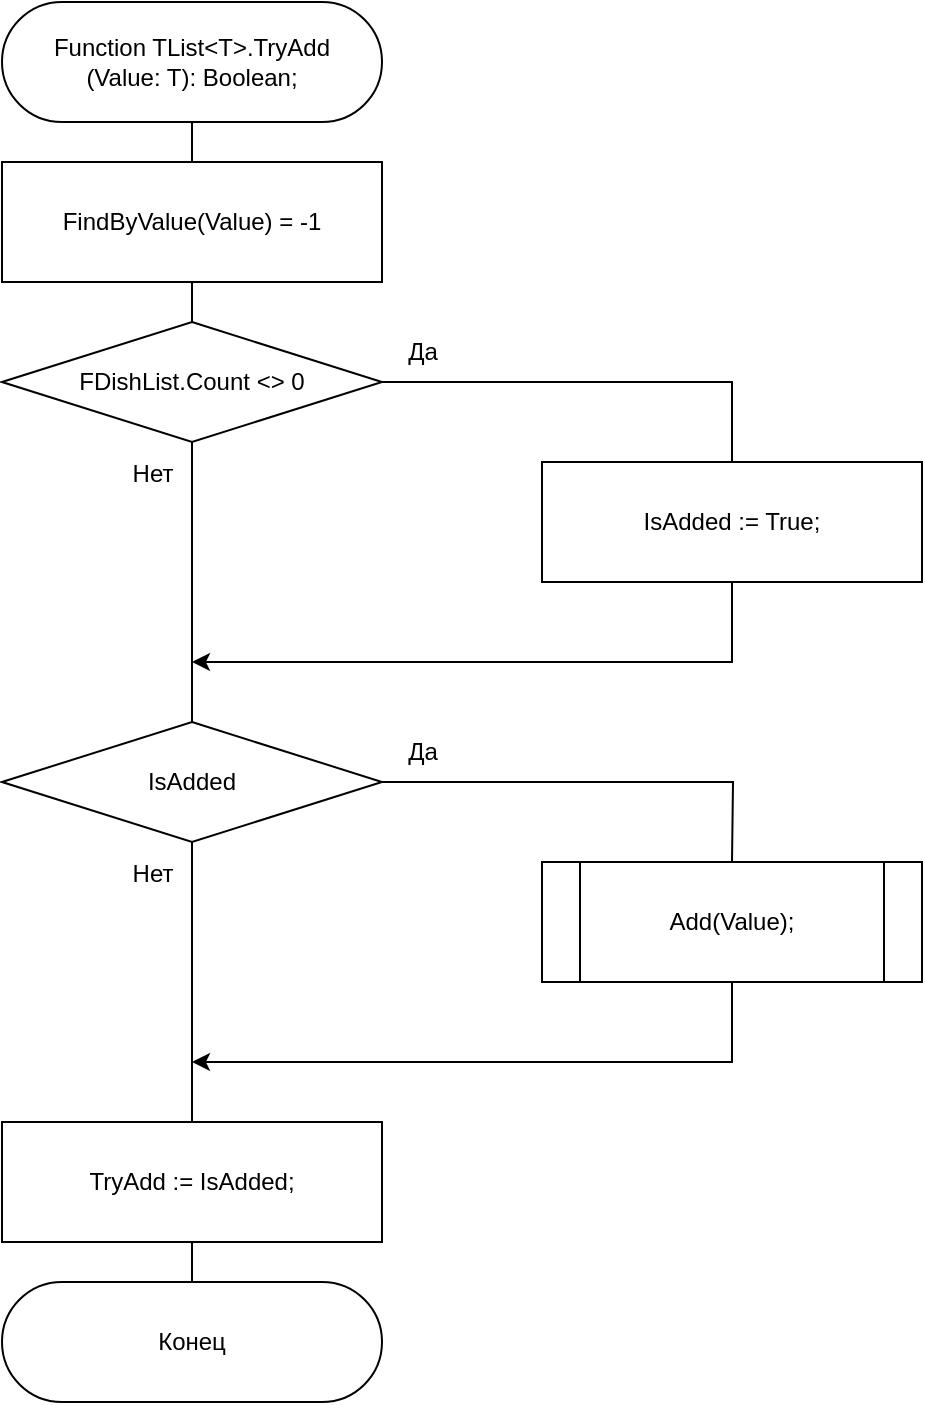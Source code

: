 <mxfile version="24.3.0" type="device" pages="6">
  <diagram name="Page-1" id="LfdKPhwjH7Rl_TXYD-XK">
    <mxGraphModel dx="2074" dy="1124" grid="1" gridSize="10" guides="1" tooltips="1" connect="1" arrows="1" fold="1" page="1" pageScale="1" pageWidth="827" pageHeight="1169" math="0" shadow="0">
      <root>
        <mxCell id="0" />
        <mxCell id="1" parent="0" />
        <mxCell id="74WEUqUYgrgdknLViTy3-2" style="edgeStyle=orthogonalEdgeStyle;rounded=0;orthogonalLoop=1;jettySize=auto;html=1;entryX=0.5;entryY=0;entryDx=0;entryDy=0;endArrow=none;endFill=0;" edge="1" parent="1" source="74WEUqUYgrgdknLViTy3-3" target="74WEUqUYgrgdknLViTy3-17">
          <mxGeometry relative="1" as="geometry" />
        </mxCell>
        <mxCell id="74WEUqUYgrgdknLViTy3-3" value="Function TList&amp;lt;T&amp;gt;.TryAdd&lt;div&gt;(Value: T): Boolean;&lt;/div&gt;" style="rounded=1;whiteSpace=wrap;html=1;arcSize=50;" vertex="1" parent="1">
          <mxGeometry x="40" y="40" width="190" height="60" as="geometry" />
        </mxCell>
        <mxCell id="74WEUqUYgrgdknLViTy3-4" value="FindByValue(Value) = -1" style="rounded=0;whiteSpace=wrap;html=1;" vertex="1" parent="1">
          <mxGeometry x="40" y="120" width="190" height="60" as="geometry" />
        </mxCell>
        <mxCell id="74WEUqUYgrgdknLViTy3-5" value="IsAdded := True;" style="rounded=0;whiteSpace=wrap;html=1;" vertex="1" parent="1">
          <mxGeometry x="310" y="270" width="190" height="60" as="geometry" />
        </mxCell>
        <mxCell id="74WEUqUYgrgdknLViTy3-6" style="edgeStyle=orthogonalEdgeStyle;rounded=0;orthogonalLoop=1;jettySize=auto;html=1;entryX=0.5;entryY=0;entryDx=0;entryDy=0;endArrow=none;endFill=0;" edge="1" parent="1" source="74WEUqUYgrgdknLViTy3-7" target="74WEUqUYgrgdknLViTy3-5">
          <mxGeometry relative="1" as="geometry" />
        </mxCell>
        <mxCell id="74WEUqUYgrgdknLViTy3-7" value="FDishList.Count &amp;lt;&amp;gt; 0" style="rhombus;whiteSpace=wrap;html=1;" vertex="1" parent="1">
          <mxGeometry x="40" y="200" width="190" height="60" as="geometry" />
        </mxCell>
        <mxCell id="74WEUqUYgrgdknLViTy3-8" value="" style="endArrow=classic;html=1;rounded=0;exitX=0.5;exitY=1;exitDx=0;exitDy=0;" edge="1" parent="1" source="74WEUqUYgrgdknLViTy3-5">
          <mxGeometry width="50" height="50" relative="1" as="geometry">
            <mxPoint x="180" y="500" as="sourcePoint" />
            <mxPoint x="135" y="370" as="targetPoint" />
            <Array as="points">
              <mxPoint x="405" y="370" />
            </Array>
          </mxGeometry>
        </mxCell>
        <mxCell id="74WEUqUYgrgdknLViTy3-9" value="Да" style="text;html=1;align=center;verticalAlign=middle;resizable=0;points=[];autosize=1;strokeColor=none;fillColor=none;" vertex="1" parent="1">
          <mxGeometry x="230" y="200" width="40" height="30" as="geometry" />
        </mxCell>
        <mxCell id="74WEUqUYgrgdknLViTy3-10" value="Нет" style="text;html=1;align=center;verticalAlign=middle;resizable=0;points=[];autosize=1;strokeColor=none;fillColor=none;" vertex="1" parent="1">
          <mxGeometry x="95" y="261" width="40" height="30" as="geometry" />
        </mxCell>
        <mxCell id="74WEUqUYgrgdknLViTy3-11" style="edgeStyle=orthogonalEdgeStyle;rounded=0;orthogonalLoop=1;jettySize=auto;html=1;entryX=0.5;entryY=0;entryDx=0;entryDy=0;endArrow=none;endFill=0;" edge="1" parent="1" source="74WEUqUYgrgdknLViTy3-12">
          <mxGeometry relative="1" as="geometry">
            <mxPoint x="405" y="470" as="targetPoint" />
          </mxGeometry>
        </mxCell>
        <mxCell id="74WEUqUYgrgdknLViTy3-12" value="IsAdded" style="rhombus;whiteSpace=wrap;html=1;" vertex="1" parent="1">
          <mxGeometry x="40" y="400" width="190" height="60" as="geometry" />
        </mxCell>
        <mxCell id="74WEUqUYgrgdknLViTy3-13" value="" style="endArrow=classic;html=1;rounded=0;exitX=0.5;exitY=1;exitDx=0;exitDy=0;" edge="1" parent="1">
          <mxGeometry width="50" height="50" relative="1" as="geometry">
            <mxPoint x="405" y="530" as="sourcePoint" />
            <mxPoint x="135" y="570" as="targetPoint" />
            <Array as="points">
              <mxPoint x="405" y="570" />
            </Array>
          </mxGeometry>
        </mxCell>
        <mxCell id="74WEUqUYgrgdknLViTy3-14" value="Да" style="text;html=1;align=center;verticalAlign=middle;resizable=0;points=[];autosize=1;strokeColor=none;fillColor=none;" vertex="1" parent="1">
          <mxGeometry x="230" y="400" width="40" height="30" as="geometry" />
        </mxCell>
        <mxCell id="74WEUqUYgrgdknLViTy3-15" value="Нет" style="text;html=1;align=center;verticalAlign=middle;resizable=0;points=[];autosize=1;strokeColor=none;fillColor=none;" vertex="1" parent="1">
          <mxGeometry x="95" y="461" width="40" height="30" as="geometry" />
        </mxCell>
        <mxCell id="74WEUqUYgrgdknLViTy3-16" value="TryAdd := IsAdded;" style="rounded=0;whiteSpace=wrap;html=1;" vertex="1" parent="1">
          <mxGeometry x="40" y="600" width="190" height="60" as="geometry" />
        </mxCell>
        <mxCell id="74WEUqUYgrgdknLViTy3-17" value="Конец" style="rounded=1;whiteSpace=wrap;html=1;arcSize=50;" vertex="1" parent="1">
          <mxGeometry x="40" y="680" width="190" height="60" as="geometry" />
        </mxCell>
        <mxCell id="74WEUqUYgrgdknLViTy3-18" value="Add(Value);" style="shape=process;whiteSpace=wrap;html=1;backgroundOutline=1;" vertex="1" parent="1">
          <mxGeometry x="310" y="470" width="190" height="60" as="geometry" />
        </mxCell>
      </root>
    </mxGraphModel>
  </diagram>
  <diagram id="AzRO8t9XOSa8Eu0pgY_R" name="Page-2">
    <mxGraphModel dx="2074" dy="1124" grid="1" gridSize="10" guides="1" tooltips="1" connect="1" arrows="1" fold="1" page="1" pageScale="1" pageWidth="827" pageHeight="1169" math="0" shadow="0">
      <root>
        <mxCell id="0" />
        <mxCell id="1" parent="0" />
        <mxCell id="1rFoShZtp3CvH_lt2xu7-1" style="edgeStyle=orthogonalEdgeStyle;rounded=0;orthogonalLoop=1;jettySize=auto;html=1;entryX=0.5;entryY=0;entryDx=0;entryDy=0;endArrow=none;endFill=0;" edge="1" parent="1" source="1rFoShZtp3CvH_lt2xu7-2" target="1rFoShZtp3CvH_lt2xu7-9">
          <mxGeometry relative="1" as="geometry" />
        </mxCell>
        <mxCell id="1rFoShZtp3CvH_lt2xu7-2" value="&lt;div&gt;Function TList&amp;lt;T&amp;gt;.ToArray: TArray&amp;lt;T&amp;gt;;&lt;br&gt;&lt;/div&gt;" style="rounded=1;whiteSpace=wrap;html=1;arcSize=50;" vertex="1" parent="1">
          <mxGeometry x="170" y="40" width="190" height="60" as="geometry" />
        </mxCell>
        <mxCell id="1rFoShZtp3CvH_lt2xu7-3" value="&lt;div&gt;SetLength(ArrayOfItems, FCount);&lt;/div&gt;&lt;div&gt;Cur := FHead;&lt;/div&gt;&lt;div&gt;I := 0;&lt;/div&gt;" style="rounded=0;whiteSpace=wrap;html=1;" vertex="1" parent="1">
          <mxGeometry x="170" y="120" width="190" height="60" as="geometry" />
        </mxCell>
        <mxCell id="1rFoShZtp3CvH_lt2xu7-4" value="&lt;div&gt;A1&lt;/div&gt;&lt;div&gt;Cur &amp;lt;&amp;gt; Nil&lt;br&gt;&lt;/div&gt;" style="shape=loopLimit;whiteSpace=wrap;html=1;" vertex="1" parent="1">
          <mxGeometry x="170" y="200" width="190" height="60" as="geometry" />
        </mxCell>
        <mxCell id="1rFoShZtp3CvH_lt2xu7-5" value="" style="shape=loopLimit;whiteSpace=wrap;html=1;rotation=-180;" vertex="1" parent="1">
          <mxGeometry x="170" y="360" width="190" height="60" as="geometry" />
        </mxCell>
        <mxCell id="1rFoShZtp3CvH_lt2xu7-6" value="&lt;div&gt;&lt;span style=&quot;background-color: initial;&quot;&gt;A1&lt;/span&gt;&lt;br&gt;&lt;/div&gt;" style="text;html=1;strokeColor=none;fillColor=none;align=center;verticalAlign=middle;whiteSpace=wrap;rounded=0;" vertex="1" parent="1">
          <mxGeometry x="170" y="360" width="190" height="60" as="geometry" />
        </mxCell>
        <mxCell id="1rFoShZtp3CvH_lt2xu7-7" value="&lt;div&gt;ArrayOfItems[I] := Cur.FValue;&lt;/div&gt;&lt;div&gt;Cur := Cur.FNext;&lt;/div&gt;&lt;div&gt;Inc(I);&lt;/div&gt;" style="rounded=0;whiteSpace=wrap;html=1;" vertex="1" parent="1">
          <mxGeometry x="170" y="280" width="190" height="60" as="geometry" />
        </mxCell>
        <mxCell id="1rFoShZtp3CvH_lt2xu7-8" value="ToArray := ArrayOfItems;" style="rounded=0;whiteSpace=wrap;html=1;" vertex="1" parent="1">
          <mxGeometry x="170" y="440" width="190" height="60" as="geometry" />
        </mxCell>
        <mxCell id="1rFoShZtp3CvH_lt2xu7-9" value="Конец" style="rounded=1;whiteSpace=wrap;html=1;arcSize=50;" vertex="1" parent="1">
          <mxGeometry x="170" y="520" width="190" height="60" as="geometry" />
        </mxCell>
      </root>
    </mxGraphModel>
  </diagram>
  <diagram id="QJ2RarnIcHnQgou8oYio" name="Page-3">
    <mxGraphModel dx="2074" dy="1124" grid="1" gridSize="10" guides="1" tooltips="1" connect="1" arrows="1" fold="1" page="1" pageScale="1" pageWidth="827" pageHeight="1169" math="0" shadow="0">
      <root>
        <mxCell id="0" />
        <mxCell id="1" parent="0" />
        <mxCell id="KIMcNPgTTCSr2iugTsvn-1" style="edgeStyle=orthogonalEdgeStyle;rounded=0;orthogonalLoop=1;jettySize=auto;html=1;entryX=0.5;entryY=0;entryDx=0;entryDy=0;endArrow=none;endFill=0;" edge="1" parent="1" source="KIMcNPgTTCSr2iugTsvn-2" target="KIMcNPgTTCSr2iugTsvn-23">
          <mxGeometry relative="1" as="geometry" />
        </mxCell>
        <mxCell id="KIMcNPgTTCSr2iugTsvn-2" value="&lt;div&gt;Procedure TList&amp;lt;T&amp;gt;.Delete(Value: T);&lt;br&gt;&lt;/div&gt;" style="rounded=1;whiteSpace=wrap;html=1;arcSize=50;" vertex="1" parent="1">
          <mxGeometry x="20" y="40" width="170" height="60" as="geometry" />
        </mxCell>
        <mxCell id="KIMcNPgTTCSr2iugTsvn-3" value="Cur := FHead;" style="rounded=0;whiteSpace=wrap;html=1;" vertex="1" parent="1">
          <mxGeometry x="20" y="120" width="170" height="60" as="geometry" />
        </mxCell>
        <mxCell id="KIMcNPgTTCSr2iugTsvn-4" style="edgeStyle=orthogonalEdgeStyle;rounded=0;orthogonalLoop=1;jettySize=auto;html=1;entryX=0.5;entryY=0;entryDx=0;entryDy=0;endArrow=none;endFill=0;" edge="1" parent="1" source="KIMcNPgTTCSr2iugTsvn-5" target="KIMcNPgTTCSr2iugTsvn-10">
          <mxGeometry relative="1" as="geometry">
            <mxPoint x="365" y="270" as="targetPoint" />
          </mxGeometry>
        </mxCell>
        <mxCell id="KIMcNPgTTCSr2iugTsvn-5" value="FEqualityComparer&lt;div&gt;(Cur.FValue, Value)&lt;/div&gt;" style="rhombus;whiteSpace=wrap;html=1;" vertex="1" parent="1">
          <mxGeometry x="20" y="200" width="170" height="60" as="geometry" />
        </mxCell>
        <mxCell id="KIMcNPgTTCSr2iugTsvn-6" value="" style="endArrow=classic;html=1;rounded=0;exitX=0.5;exitY=1;exitDx=0;exitDy=0;" edge="1" parent="1" source="KIMcNPgTTCSr2iugTsvn-12">
          <mxGeometry width="50" height="50" relative="1" as="geometry">
            <mxPoint x="590" y="890" as="sourcePoint" />
            <mxPoint x="110" y="890" as="targetPoint" />
            <Array as="points">
              <mxPoint x="575" y="890" />
            </Array>
          </mxGeometry>
        </mxCell>
        <mxCell id="KIMcNPgTTCSr2iugTsvn-7" value="Да" style="text;html=1;align=center;verticalAlign=middle;resizable=0;points=[];autosize=1;strokeColor=none;fillColor=none;" vertex="1" parent="1">
          <mxGeometry x="190" y="200" width="40" height="30" as="geometry" />
        </mxCell>
        <mxCell id="KIMcNPgTTCSr2iugTsvn-8" value="Нет" style="text;html=1;align=center;verticalAlign=middle;resizable=0;points=[];autosize=1;strokeColor=none;fillColor=none;" vertex="1" parent="1">
          <mxGeometry x="55" y="261" width="40" height="30" as="geometry" />
        </mxCell>
        <mxCell id="KIMcNPgTTCSr2iugTsvn-9" style="edgeStyle=orthogonalEdgeStyle;rounded=0;orthogonalLoop=1;jettySize=auto;html=1;entryX=0.5;entryY=0;entryDx=0;entryDy=0;endArrow=none;endFill=0;" edge="1" parent="1" source="KIMcNPgTTCSr2iugTsvn-10" target="KIMcNPgTTCSr2iugTsvn-12">
          <mxGeometry relative="1" as="geometry" />
        </mxCell>
        <mxCell id="KIMcNPgTTCSr2iugTsvn-10" value="&lt;div&gt;Temp := FHead;&lt;/div&gt;&lt;div&gt;FHead := FHead.FNext;&lt;/div&gt;" style="rounded=0;whiteSpace=wrap;html=1;" vertex="1" parent="1">
          <mxGeometry x="490" y="301" width="170" height="60" as="geometry" />
        </mxCell>
        <mxCell id="KIMcNPgTTCSr2iugTsvn-11" style="edgeStyle=orthogonalEdgeStyle;rounded=0;orthogonalLoop=1;jettySize=auto;html=1;entryX=0.5;entryY=0;entryDx=0;entryDy=0;endArrow=none;endFill=0;" edge="1" parent="1" source="KIMcNPgTTCSr2iugTsvn-12" target="KIMcNPgTTCSr2iugTsvn-16">
          <mxGeometry relative="1" as="geometry">
            <mxPoint x="849" y="471" as="targetPoint" />
          </mxGeometry>
        </mxCell>
        <mxCell id="KIMcNPgTTCSr2iugTsvn-12" value="Temp = FTail" style="rhombus;whiteSpace=wrap;html=1;" vertex="1" parent="1">
          <mxGeometry x="490" y="380" width="170" height="60" as="geometry" />
        </mxCell>
        <mxCell id="KIMcNPgTTCSr2iugTsvn-13" value="" style="endArrow=classic;html=1;rounded=0;exitX=0.5;exitY=1;exitDx=0;exitDy=0;" edge="1" parent="1" source="KIMcNPgTTCSr2iugTsvn-16">
          <mxGeometry width="50" height="50" relative="1" as="geometry">
            <mxPoint x="849" y="531" as="sourcePoint" />
            <mxPoint x="579" y="530" as="targetPoint" />
            <Array as="points">
              <mxPoint x="784" y="530" />
            </Array>
          </mxGeometry>
        </mxCell>
        <mxCell id="KIMcNPgTTCSr2iugTsvn-14" value="Да" style="text;html=1;align=center;verticalAlign=middle;resizable=0;points=[];autosize=1;strokeColor=none;fillColor=none;" vertex="1" parent="1">
          <mxGeometry x="674" y="401" width="40" height="30" as="geometry" />
        </mxCell>
        <mxCell id="KIMcNPgTTCSr2iugTsvn-15" value="Нет" style="text;html=1;align=center;verticalAlign=middle;resizable=0;points=[];autosize=1;strokeColor=none;fillColor=none;" vertex="1" parent="1">
          <mxGeometry x="529" y="441" width="40" height="30" as="geometry" />
        </mxCell>
        <mxCell id="KIMcNPgTTCSr2iugTsvn-16" value="FTail := FHead;" style="rounded=0;whiteSpace=wrap;html=1;" vertex="1" parent="1">
          <mxGeometry x="699" y="450" width="170" height="60" as="geometry" />
        </mxCell>
        <mxCell id="KIMcNPgTTCSr2iugTsvn-17" value="&lt;div&gt;A1&lt;/div&gt;&lt;div&gt;&lt;div&gt;(Cur.FNext &amp;lt;&amp;gt; Nil) And&lt;/div&gt;&lt;div&gt;Not(FEqualityComparer&lt;/div&gt;&lt;div&gt;(Cur.FNext.FValue, Value))&lt;/div&gt;&lt;/div&gt;" style="shape=loopLimit;whiteSpace=wrap;html=1;" vertex="1" parent="1">
          <mxGeometry x="20" y="301" width="170" height="60" as="geometry" />
        </mxCell>
        <mxCell id="KIMcNPgTTCSr2iugTsvn-18" value="" style="shape=loopLimit;whiteSpace=wrap;html=1;rotation=-180;" vertex="1" parent="1">
          <mxGeometry x="20" y="460" width="170" height="60" as="geometry" />
        </mxCell>
        <mxCell id="KIMcNPgTTCSr2iugTsvn-19" value="&lt;div&gt;&lt;span style=&quot;background-color: initial;&quot;&gt;A1&lt;/span&gt;&lt;br&gt;&lt;/div&gt;" style="text;html=1;strokeColor=none;fillColor=none;align=center;verticalAlign=middle;whiteSpace=wrap;rounded=0;" vertex="1" parent="1">
          <mxGeometry x="20" y="460" width="170" height="60" as="geometry" />
        </mxCell>
        <mxCell id="KIMcNPgTTCSr2iugTsvn-20" value="Cur := Cur.FNext;" style="rounded=0;whiteSpace=wrap;html=1;" vertex="1" parent="1">
          <mxGeometry x="20" y="380" width="170" height="60" as="geometry" />
        </mxCell>
        <mxCell id="KIMcNPgTTCSr2iugTsvn-21" style="edgeStyle=orthogonalEdgeStyle;rounded=0;orthogonalLoop=1;jettySize=auto;html=1;entryX=0.5;entryY=0;entryDx=0;entryDy=0;endArrow=none;endFill=0;" edge="1" parent="1" source="KIMcNPgTTCSr2iugTsvn-23" target="KIMcNPgTTCSr2iugTsvn-28">
          <mxGeometry relative="1" as="geometry">
            <mxPoint x="365" y="610" as="targetPoint" />
          </mxGeometry>
        </mxCell>
        <mxCell id="KIMcNPgTTCSr2iugTsvn-22" style="edgeStyle=orthogonalEdgeStyle;rounded=0;orthogonalLoop=1;jettySize=auto;html=1;entryX=0.5;entryY=0;entryDx=0;entryDy=0;endArrow=none;endFill=0;" edge="1" parent="1" source="KIMcNPgTTCSr2iugTsvn-23" target="KIMcNPgTTCSr2iugTsvn-36">
          <mxGeometry relative="1" as="geometry" />
        </mxCell>
        <mxCell id="KIMcNPgTTCSr2iugTsvn-23" value="Cur.FNext &amp;lt;&amp;gt; Nil" style="rhombus;whiteSpace=wrap;html=1;" vertex="1" parent="1">
          <mxGeometry x="20" y="540" width="170" height="60" as="geometry" />
        </mxCell>
        <mxCell id="KIMcNPgTTCSr2iugTsvn-24" value="" style="endArrow=classic;html=1;rounded=0;exitX=0.5;exitY=1;exitDx=0;exitDy=0;" edge="1" parent="1" source="KIMcNPgTTCSr2iugTsvn-30">
          <mxGeometry width="50" height="50" relative="1" as="geometry">
            <mxPoint x="290" y="900" as="sourcePoint" />
            <mxPoint x="110" y="880" as="targetPoint" />
            <Array as="points">
              <mxPoint x="290" y="880" />
            </Array>
          </mxGeometry>
        </mxCell>
        <mxCell id="KIMcNPgTTCSr2iugTsvn-25" value="Да" style="text;html=1;align=center;verticalAlign=middle;resizable=0;points=[];autosize=1;strokeColor=none;fillColor=none;" vertex="1" parent="1">
          <mxGeometry x="190" y="540" width="40" height="30" as="geometry" />
        </mxCell>
        <mxCell id="KIMcNPgTTCSr2iugTsvn-26" value="Нет" style="text;html=1;align=center;verticalAlign=middle;resizable=0;points=[];autosize=1;strokeColor=none;fillColor=none;" vertex="1" parent="1">
          <mxGeometry x="55" y="601" width="40" height="30" as="geometry" />
        </mxCell>
        <mxCell id="KIMcNPgTTCSr2iugTsvn-27" style="edgeStyle=orthogonalEdgeStyle;rounded=0;orthogonalLoop=1;jettySize=auto;html=1;entryX=0.5;entryY=0;entryDx=0;entryDy=0;endArrow=none;endFill=0;" edge="1" parent="1" source="KIMcNPgTTCSr2iugTsvn-28" target="KIMcNPgTTCSr2iugTsvn-30">
          <mxGeometry relative="1" as="geometry" />
        </mxCell>
        <mxCell id="KIMcNPgTTCSr2iugTsvn-28" value="&lt;div&gt;Temp := Cur.FNext;&lt;/div&gt;&lt;div&gt;Cur.FNext := Cur.FNext.FNext;&lt;/div&gt;" style="rounded=0;whiteSpace=wrap;html=1;" vertex="1" parent="1">
          <mxGeometry x="205" y="600" width="170" height="60" as="geometry" />
        </mxCell>
        <mxCell id="KIMcNPgTTCSr2iugTsvn-29" style="edgeStyle=orthogonalEdgeStyle;rounded=0;orthogonalLoop=1;jettySize=auto;html=1;entryX=0.5;entryY=0;entryDx=0;entryDy=0;endArrow=none;endFill=0;" edge="1" parent="1" source="KIMcNPgTTCSr2iugTsvn-30" target="KIMcNPgTTCSr2iugTsvn-34">
          <mxGeometry relative="1" as="geometry">
            <mxPoint x="550" y="770" as="targetPoint" />
          </mxGeometry>
        </mxCell>
        <mxCell id="KIMcNPgTTCSr2iugTsvn-30" value="Cur.FNext = Nil" style="rhombus;whiteSpace=wrap;html=1;" vertex="1" parent="1">
          <mxGeometry x="205" y="700" width="170" height="60" as="geometry" />
        </mxCell>
        <mxCell id="KIMcNPgTTCSr2iugTsvn-31" value="" style="endArrow=classic;html=1;rounded=0;exitX=0.5;exitY=1;exitDx=0;exitDy=0;" edge="1" parent="1" source="KIMcNPgTTCSr2iugTsvn-34">
          <mxGeometry width="50" height="50" relative="1" as="geometry">
            <mxPoint x="550" y="830" as="sourcePoint" />
            <mxPoint x="290" y="850" as="targetPoint" />
            <Array as="points">
              <mxPoint x="475" y="850" />
            </Array>
          </mxGeometry>
        </mxCell>
        <mxCell id="KIMcNPgTTCSr2iugTsvn-32" value="Да" style="text;html=1;align=center;verticalAlign=middle;resizable=0;points=[];autosize=1;strokeColor=none;fillColor=none;" vertex="1" parent="1">
          <mxGeometry x="375" y="700" width="40" height="30" as="geometry" />
        </mxCell>
        <mxCell id="KIMcNPgTTCSr2iugTsvn-33" value="Нет" style="text;html=1;align=center;verticalAlign=middle;resizable=0;points=[];autosize=1;strokeColor=none;fillColor=none;" vertex="1" parent="1">
          <mxGeometry x="240" y="761" width="40" height="30" as="geometry" />
        </mxCell>
        <mxCell id="KIMcNPgTTCSr2iugTsvn-34" value="FTail := Cur;" style="rounded=0;whiteSpace=wrap;html=1;" vertex="1" parent="1">
          <mxGeometry x="390" y="761" width="170" height="60" as="geometry" />
        </mxCell>
        <mxCell id="KIMcNPgTTCSr2iugTsvn-35" value="&lt;div&gt;Dispose(Temp);&lt;/div&gt;&lt;div&gt;Dec(FCount);&lt;/div&gt;" style="rounded=0;whiteSpace=wrap;html=1;" vertex="1" parent="1">
          <mxGeometry x="20" y="930" width="170" height="60" as="geometry" />
        </mxCell>
        <mxCell id="KIMcNPgTTCSr2iugTsvn-36" value="Конец" style="rounded=1;whiteSpace=wrap;html=1;arcSize=50;" vertex="1" parent="1">
          <mxGeometry x="20" y="1010" width="170" height="60" as="geometry" />
        </mxCell>
      </root>
    </mxGraphModel>
  </diagram>
  <diagram id="byTaI6TLed-DCLeBw79m" name="Page-4">
    <mxGraphModel dx="2074" dy="1124" grid="1" gridSize="10" guides="1" tooltips="1" connect="1" arrows="1" fold="1" page="1" pageScale="1" pageWidth="827" pageHeight="1169" math="0" shadow="0">
      <root>
        <mxCell id="0" />
        <mxCell id="1" parent="0" />
        <mxCell id="k-H3vNx8eDZgJMT2WGfn-1" style="edgeStyle=orthogonalEdgeStyle;rounded=0;orthogonalLoop=1;jettySize=auto;html=1;entryX=0.5;entryY=0;entryDx=0;entryDy=0;endArrow=none;endFill=0;" edge="1" parent="1" source="k-H3vNx8eDZgJMT2WGfn-2" target="k-H3vNx8eDZgJMT2WGfn-13">
          <mxGeometry relative="1" as="geometry" />
        </mxCell>
        <mxCell id="k-H3vNx8eDZgJMT2WGfn-2" value="Function TList&amp;lt;T&amp;gt;.FindByValue(Value: T): Integer" style="rounded=1;whiteSpace=wrap;html=1;arcSize=50;" vertex="1" parent="1">
          <mxGeometry x="40" y="40" width="190" height="60" as="geometry" />
        </mxCell>
        <mxCell id="k-H3vNx8eDZgJMT2WGfn-3" value="&lt;div&gt;Cur := FHead;&lt;/div&gt;&lt;div&gt;Index := 0;&lt;/div&gt;" style="rounded=0;whiteSpace=wrap;html=1;" vertex="1" parent="1">
          <mxGeometry x="40" y="120" width="190" height="60" as="geometry" />
        </mxCell>
        <mxCell id="k-H3vNx8eDZgJMT2WGfn-4" value="A1&lt;div&gt;(Cur &amp;lt;&amp;gt; Nil) And Not FEqualityComparer(Cur.FValue, Value)&lt;br&gt;&lt;/div&gt;" style="shape=loopLimit;whiteSpace=wrap;html=1;" vertex="1" parent="1">
          <mxGeometry x="40" y="200" width="190" height="60" as="geometry" />
        </mxCell>
        <mxCell id="k-H3vNx8eDZgJMT2WGfn-5" value="" style="shape=loopLimit;whiteSpace=wrap;html=1;rotation=-180;" vertex="1" parent="1">
          <mxGeometry x="40" y="360" width="190" height="60" as="geometry" />
        </mxCell>
        <mxCell id="k-H3vNx8eDZgJMT2WGfn-6" value="&lt;div&gt;&lt;span style=&quot;background-color: initial;&quot;&gt;A1&lt;/span&gt;&lt;br&gt;&lt;/div&gt;" style="text;html=1;strokeColor=none;fillColor=none;align=center;verticalAlign=middle;whiteSpace=wrap;rounded=0;" vertex="1" parent="1">
          <mxGeometry x="40" y="360" width="190" height="60" as="geometry" />
        </mxCell>
        <mxCell id="k-H3vNx8eDZgJMT2WGfn-7" value="&lt;div&gt;&lt;div&gt;Cur := Cur.FNext;&lt;/div&gt;&lt;div&gt;Inc(Index);&lt;/div&gt;&lt;/div&gt;" style="rounded=0;whiteSpace=wrap;html=1;" vertex="1" parent="1">
          <mxGeometry x="40" y="280" width="190" height="60" as="geometry" />
        </mxCell>
        <mxCell id="k-H3vNx8eDZgJMT2WGfn-8" value="Index := -1;" style="rounded=0;whiteSpace=wrap;html=1;" vertex="1" parent="1">
          <mxGeometry x="310" y="510" width="190" height="60" as="geometry" />
        </mxCell>
        <mxCell id="k-H3vNx8eDZgJMT2WGfn-9" style="edgeStyle=orthogonalEdgeStyle;rounded=0;orthogonalLoop=1;jettySize=auto;html=1;entryX=0.5;entryY=0;entryDx=0;entryDy=0;endArrow=none;endFill=0;" edge="1" parent="1" source="k-H3vNx8eDZgJMT2WGfn-10" target="k-H3vNx8eDZgJMT2WGfn-8">
          <mxGeometry relative="1" as="geometry" />
        </mxCell>
        <mxCell id="k-H3vNx8eDZgJMT2WGfn-10" value="FDishList.Count &amp;lt;&amp;gt; 0" style="rhombus;whiteSpace=wrap;html=1;" vertex="1" parent="1">
          <mxGeometry x="40" y="440" width="190" height="60" as="geometry" />
        </mxCell>
        <mxCell id="k-H3vNx8eDZgJMT2WGfn-11" value="" style="endArrow=classic;html=1;rounded=0;exitX=0.5;exitY=1;exitDx=0;exitDy=0;" edge="1" parent="1" source="k-H3vNx8eDZgJMT2WGfn-8">
          <mxGeometry width="50" height="50" relative="1" as="geometry">
            <mxPoint x="180" y="740" as="sourcePoint" />
            <mxPoint x="135" y="610" as="targetPoint" />
            <Array as="points">
              <mxPoint x="405" y="610" />
            </Array>
          </mxGeometry>
        </mxCell>
        <mxCell id="k-H3vNx8eDZgJMT2WGfn-12" value="FindByValue := Index;" style="rounded=0;whiteSpace=wrap;html=1;" vertex="1" parent="1">
          <mxGeometry x="40" y="640" width="190" height="60" as="geometry" />
        </mxCell>
        <mxCell id="k-H3vNx8eDZgJMT2WGfn-13" value="Конец" style="rounded=1;whiteSpace=wrap;html=1;arcSize=50;" vertex="1" parent="1">
          <mxGeometry x="40" y="720" width="190" height="60" as="geometry" />
        </mxCell>
        <mxCell id="k-H3vNx8eDZgJMT2WGfn-14" value="Да" style="text;html=1;align=center;verticalAlign=middle;resizable=0;points=[];autosize=1;strokeColor=none;fillColor=none;" vertex="1" parent="1">
          <mxGeometry x="230" y="440" width="40" height="30" as="geometry" />
        </mxCell>
        <mxCell id="k-H3vNx8eDZgJMT2WGfn-15" value="Нет" style="text;html=1;align=center;verticalAlign=middle;resizable=0;points=[];autosize=1;strokeColor=none;fillColor=none;" vertex="1" parent="1">
          <mxGeometry x="95" y="501" width="40" height="30" as="geometry" />
        </mxCell>
      </root>
    </mxGraphModel>
  </diagram>
  <diagram id="UXr2997L-K7ysd_E418r" name="Page-5">
    <mxGraphModel dx="2074" dy="1124" grid="1" gridSize="10" guides="1" tooltips="1" connect="1" arrows="1" fold="1" page="1" pageScale="1" pageWidth="827" pageHeight="1169" math="0" shadow="0">
      <root>
        <mxCell id="0" />
        <mxCell id="1" parent="0" />
      </root>
    </mxGraphModel>
  </diagram>
  <diagram id="Pdwznw_Pp5SCk1FDi4Gg" name="Page-6">
    <mxGraphModel dx="2901" dy="1124" grid="1" gridSize="10" guides="1" tooltips="1" connect="1" arrows="1" fold="1" page="1" pageScale="1" pageWidth="827" pageHeight="1169" math="0" shadow="0">
      <root>
        <mxCell id="0" />
        <mxCell id="1" parent="0" />
        <mxCell id="3_o0pLvqO2eAPdIvF7UN-1" style="edgeStyle=orthogonalEdgeStyle;rounded=0;orthogonalLoop=1;jettySize=auto;html=1;entryX=0.5;entryY=0;entryDx=0;entryDy=0;endArrow=none;endFill=0;" edge="1" parent="1" source="3_o0pLvqO2eAPdIvF7UN-2" target="3_o0pLvqO2eAPdIvF7UN-17">
          <mxGeometry relative="1" as="geometry" />
        </mxCell>
        <mxCell id="3_o0pLvqO2eAPdIvF7UN-2" value="Procedure TuVCLMatrix.PaintMatrix;" style="rounded=1;whiteSpace=wrap;html=1;arcSize=50;" vertex="1" parent="1">
          <mxGeometry x="80" y="40" width="190" height="60" as="geometry" />
        </mxCell>
        <mxCell id="3_o0pLvqO2eAPdIvF7UN-3" value="&lt;div&gt;A1&lt;/div&gt;&lt;div&gt;I := 0 To High(FNodes)&lt;br&gt;&lt;/div&gt;" style="shape=loopLimit;whiteSpace=wrap;html=1;" vertex="1" parent="1">
          <mxGeometry x="80" y="120" width="190" height="60" as="geometry" />
        </mxCell>
        <mxCell id="3_o0pLvqO2eAPdIvF7UN-4" value="TempArray := FNodes[I].ToArray();&lt;br&gt;K := 0;" style="rounded=0;whiteSpace=wrap;html=1;" vertex="1" parent="1">
          <mxGeometry x="80" y="200" width="190" height="60" as="geometry" />
        </mxCell>
        <mxCell id="3_o0pLvqO2eAPdIvF7UN-5" value="" style="shape=loopLimit;whiteSpace=wrap;html=1;rotation=-180;" vertex="1" parent="1">
          <mxGeometry x="80" y="650" width="190" height="60" as="geometry" />
        </mxCell>
        <mxCell id="3_o0pLvqO2eAPdIvF7UN-6" value="&lt;div&gt;&lt;span style=&quot;background-color: initial;&quot;&gt;I&lt;/span&gt;&lt;/div&gt;&lt;div&gt;&lt;span style=&quot;background-color: initial;&quot;&gt;A1&lt;/span&gt;&lt;br&gt;&lt;/div&gt;" style="text;html=1;strokeColor=none;fillColor=none;align=center;verticalAlign=middle;whiteSpace=wrap;rounded=0;" vertex="1" parent="1">
          <mxGeometry x="80" y="650" width="190" height="60" as="geometry" />
        </mxCell>
        <mxCell id="3_o0pLvqO2eAPdIvF7UN-7" value="&lt;div&gt;A2&lt;/div&gt;&lt;div&gt;J := 0 To High(FNodes)&lt;br&gt;&lt;/div&gt;" style="shape=loopLimit;whiteSpace=wrap;html=1;" vertex="1" parent="1">
          <mxGeometry x="80" y="280" width="190" height="60" as="geometry" />
        </mxCell>
        <mxCell id="3_o0pLvqO2eAPdIvF7UN-8" value="" style="shape=loopLimit;whiteSpace=wrap;html=1;rotation=-180;" vertex="1" parent="1">
          <mxGeometry x="80" y="570" width="190" height="60" as="geometry" />
        </mxCell>
        <mxCell id="3_o0pLvqO2eAPdIvF7UN-9" value="&lt;div&gt;&lt;span style=&quot;background-color: initial;&quot;&gt;J&lt;/span&gt;&lt;/div&gt;&lt;div&gt;&lt;span style=&quot;background-color: initial;&quot;&gt;A2&lt;/span&gt;&lt;br&gt;&lt;/div&gt;" style="text;html=1;strokeColor=none;fillColor=none;align=center;verticalAlign=middle;whiteSpace=wrap;rounded=0;" vertex="1" parent="1">
          <mxGeometry x="80" y="570" width="190" height="60" as="geometry" />
        </mxCell>
        <mxCell id="3_o0pLvqO2eAPdIvF7UN-10" value="&lt;div&gt;StrGrMatrix.Cells[J + 1, I + 1] := &#39;1&#39;;&lt;/div&gt;&lt;div&gt;Inc(K);&lt;/div&gt;" style="rounded=0;whiteSpace=wrap;html=1;" vertex="1" parent="1">
          <mxGeometry x="350" y="460" width="190" height="60" as="geometry" />
        </mxCell>
        <mxCell id="3_o0pLvqO2eAPdIvF7UN-11" style="edgeStyle=orthogonalEdgeStyle;rounded=0;orthogonalLoop=1;jettySize=auto;html=1;entryX=0.5;entryY=0;entryDx=0;entryDy=0;endArrow=none;endFill=0;" edge="1" parent="1" source="3_o0pLvqO2eAPdIvF7UN-12" target="3_o0pLvqO2eAPdIvF7UN-10">
          <mxGeometry relative="1" as="geometry" />
        </mxCell>
        <mxCell id="3_o0pLvqO2eAPdIvF7UN-12" value="" style="rhombus;whiteSpace=wrap;html=1;" vertex="1" parent="1">
          <mxGeometry x="80" y="361" width="190" height="60" as="geometry" />
        </mxCell>
        <mxCell id="3_o0pLvqO2eAPdIvF7UN-13" value="" style="endArrow=classic;html=1;rounded=0;exitX=0.5;exitY=1;exitDx=0;exitDy=0;" edge="1" parent="1" source="3_o0pLvqO2eAPdIvF7UN-10">
          <mxGeometry width="50" height="50" relative="1" as="geometry">
            <mxPoint x="220" y="661" as="sourcePoint" />
            <mxPoint x="175" y="550" as="targetPoint" />
            <Array as="points">
              <mxPoint x="445" y="550" />
            </Array>
          </mxGeometry>
        </mxCell>
        <mxCell id="3_o0pLvqO2eAPdIvF7UN-14" value="Да" style="text;html=1;align=center;verticalAlign=middle;resizable=0;points=[];autosize=1;strokeColor=none;fillColor=none;" vertex="1" parent="1">
          <mxGeometry x="270" y="361" width="40" height="30" as="geometry" />
        </mxCell>
        <mxCell id="3_o0pLvqO2eAPdIvF7UN-15" value="Нет" style="text;html=1;align=center;verticalAlign=middle;resizable=0;points=[];autosize=1;strokeColor=none;fillColor=none;" vertex="1" parent="1">
          <mxGeometry x="135" y="422" width="40" height="30" as="geometry" />
        </mxCell>
        <mxCell id="3_o0pLvqO2eAPdIvF7UN-16" value="StrGrMatrix.Cells[J + 1, I + 1] := &#39;0&#39;;" style="rounded=0;whiteSpace=wrap;html=1;" vertex="1" parent="1">
          <mxGeometry x="80" y="460" width="190" height="60" as="geometry" />
        </mxCell>
        <mxCell id="3_o0pLvqO2eAPdIvF7UN-17" value="Конец" style="rounded=1;whiteSpace=wrap;html=1;arcSize=50;" vertex="1" parent="1">
          <mxGeometry x="80" y="730" width="190" height="60" as="geometry" />
        </mxCell>
        <mxCell id="3_o0pLvqO2eAPdIvF7UN-18" value="" style="strokeWidth=1;html=1;shape=mxgraph.flowchart.annotation_2;align=left;labelPosition=right;pointerEvents=1;rotation=-180;" vertex="1" parent="1">
          <mxGeometry y="361" width="30" height="60" as="geometry" />
        </mxCell>
        <mxCell id="3_o0pLvqO2eAPdIvF7UN-19" style="edgeStyle=orthogonalEdgeStyle;rounded=0;orthogonalLoop=1;jettySize=auto;html=1;exitX=0;exitY=0.5;exitDx=0;exitDy=0;entryX=0;entryY=0.5;entryDx=0;entryDy=0;entryPerimeter=0;endArrow=none;endFill=0;dashed=1;dashPattern=8 8;" edge="1" parent="1" source="3_o0pLvqO2eAPdIvF7UN-12" target="3_o0pLvqO2eAPdIvF7UN-18">
          <mxGeometry relative="1" as="geometry" />
        </mxCell>
        <mxCell id="3_o0pLvqO2eAPdIvF7UN-21" value="(K &amp;lt; Length(TempArray)) And (TempArray[K] = J)&amp;nbsp;" style="text;html=1;align=center;verticalAlign=middle;whiteSpace=wrap;rounded=0;" vertex="1" parent="1">
          <mxGeometry x="-150" y="361" width="160" height="59" as="geometry" />
        </mxCell>
      </root>
    </mxGraphModel>
  </diagram>
</mxfile>

